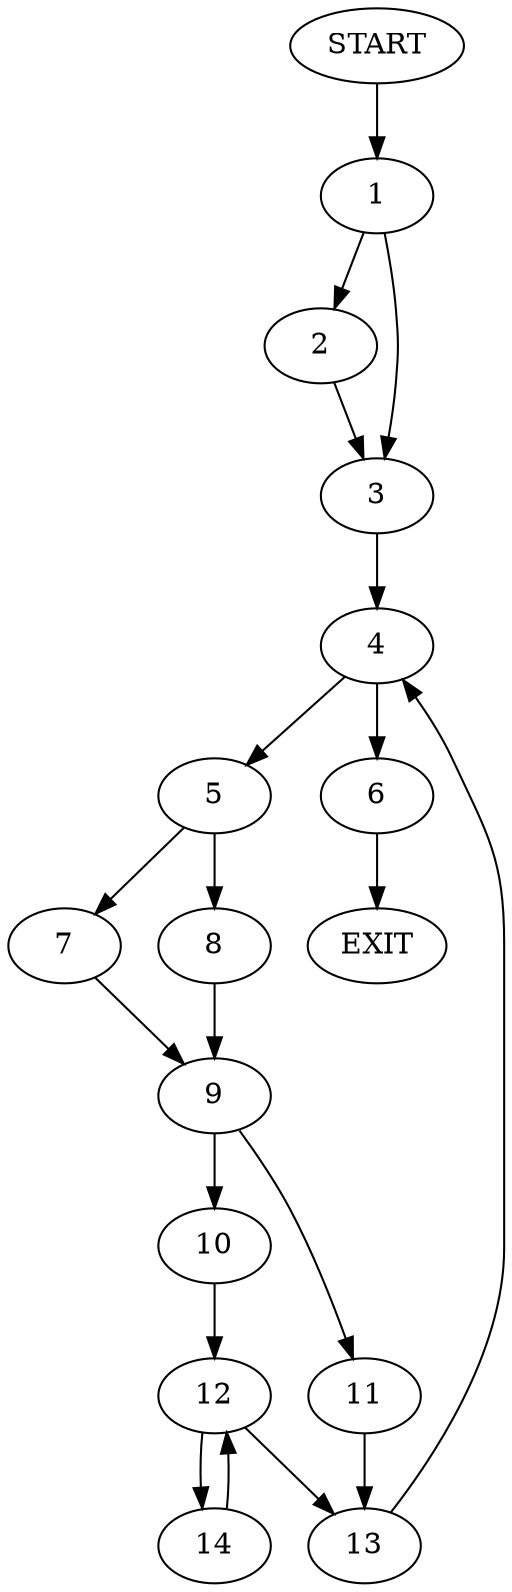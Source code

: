 digraph {
0 [label="START"]
15 [label="EXIT"]
0 -> 1
1 -> 2
1 -> 3
3 -> 4
2 -> 3
4 -> 5
4 -> 6
5 -> 7
5 -> 8
6 -> 15
8 -> 9
7 -> 9
9 -> 10
9 -> 11
10 -> 12
11 -> 13
13 -> 4
12 -> 13
12 -> 14
14 -> 12
}
